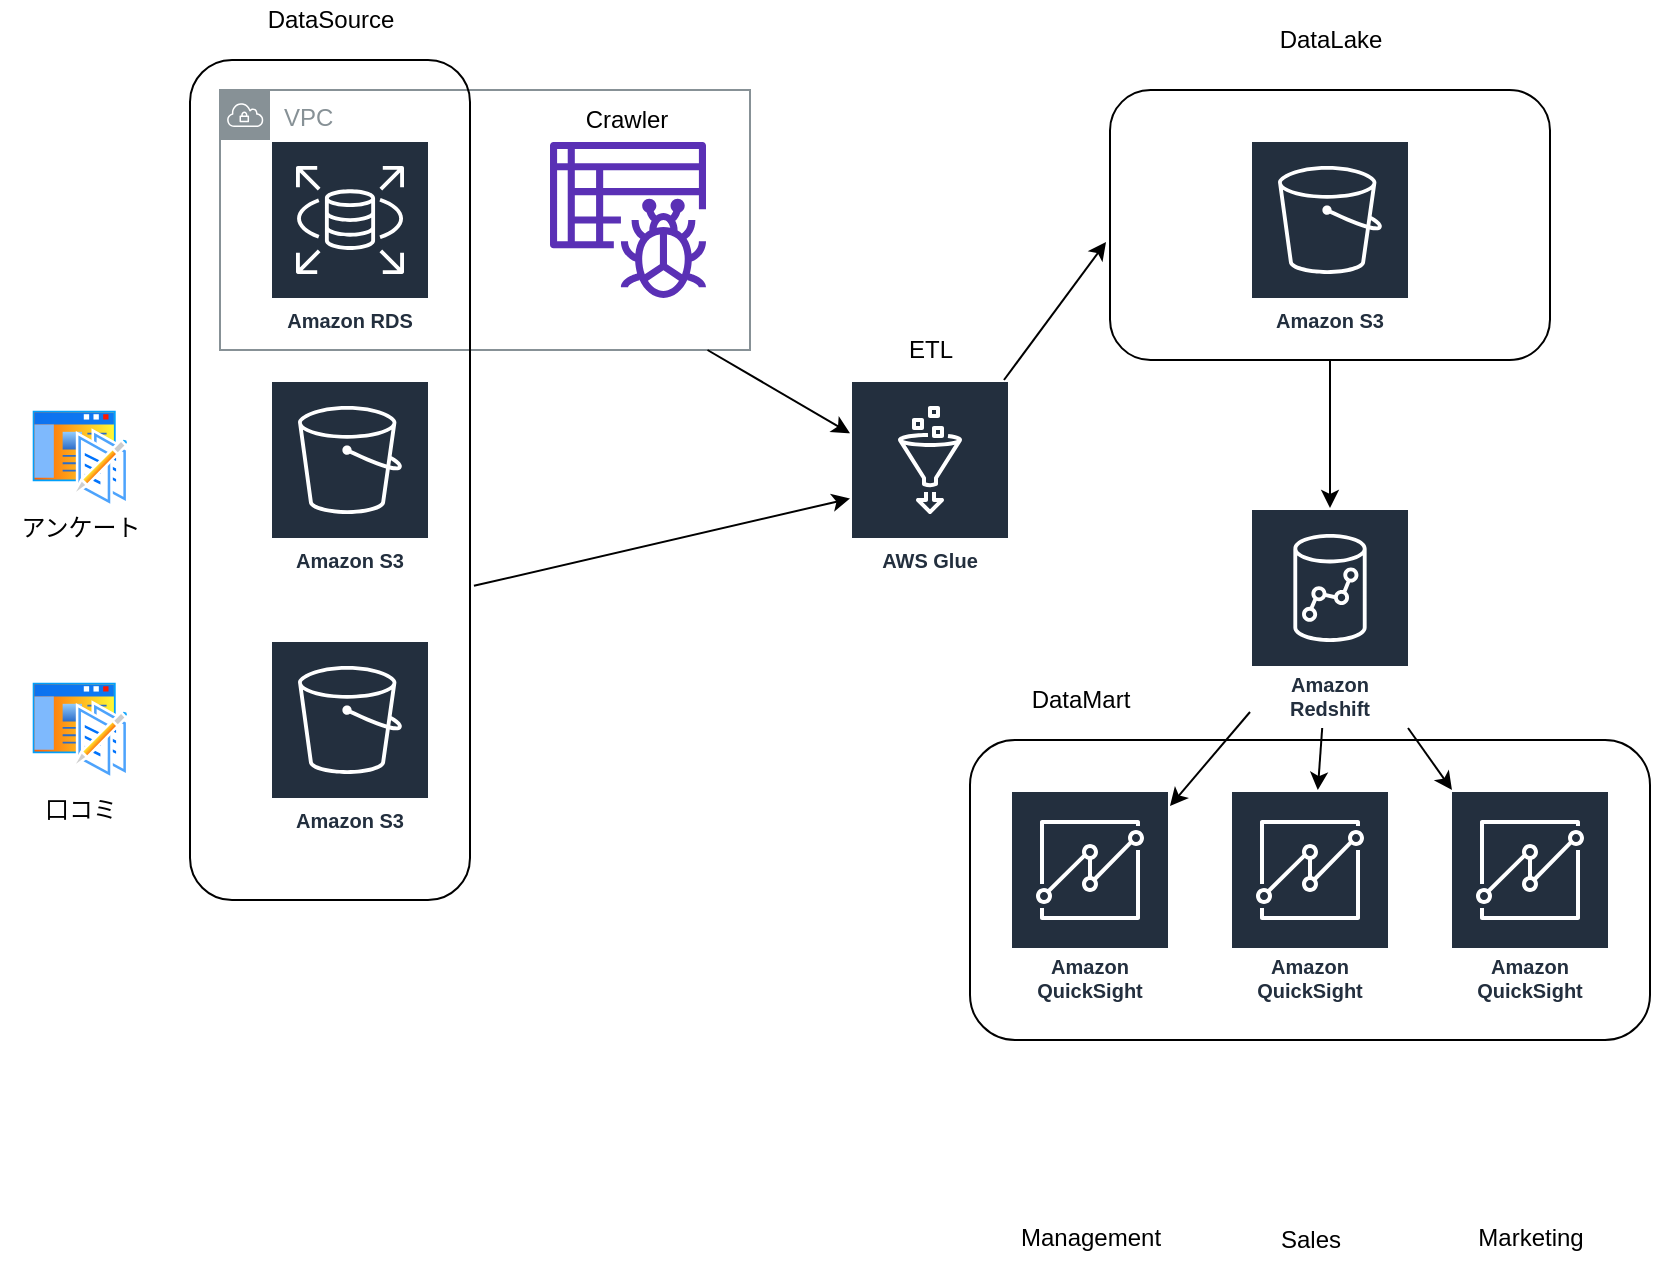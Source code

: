 <mxfile version="12.3.0" type="github" pages="1"><diagram id="y5Xs4Oje2A3ZZ2l2OHtA" name="Page-1"><mxGraphModel dx="924" dy="564" grid="1" gridSize="10" guides="1" tooltips="1" connect="1" arrows="1" fold="1" page="1" pageScale="1" pageWidth="827" pageHeight="1169" math="0" shadow="0"><root><mxCell id="0"/><mxCell id="1" parent="0"/><mxCell id="r4-N9l1AniOc-J_rZmGA-15" value="VPC" style="outlineConnect=0;gradientColor=none;html=1;whiteSpace=wrap;fontSize=12;fontStyle=0;shape=mxgraph.aws4.group;grIcon=mxgraph.aws4.group_vpc;strokeColor=#879196;fillColor=none;verticalAlign=top;align=left;spacingLeft=30;fontColor=#879196;dashed=0;" vertex="1" parent="1"><mxGeometry x="125" y="55" width="265" height="130" as="geometry"/></mxCell><mxCell id="r4-N9l1AniOc-J_rZmGA-2" value="Amazon RDS" style="outlineConnect=0;fontColor=#232F3E;gradientColor=none;strokeColor=#ffffff;fillColor=#232F3E;dashed=0;verticalLabelPosition=middle;verticalAlign=bottom;align=center;html=1;whiteSpace=wrap;fontSize=10;fontStyle=1;spacing=3;shape=mxgraph.aws4.productIcon;prIcon=mxgraph.aws4.rds;" vertex="1" parent="1"><mxGeometry x="150" y="80" width="80" height="100" as="geometry"/></mxCell><mxCell id="r4-N9l1AniOc-J_rZmGA-3" value="Amazon S3" style="outlineConnect=0;fontColor=#232F3E;gradientColor=none;strokeColor=#ffffff;fillColor=#232F3E;dashed=0;verticalLabelPosition=middle;verticalAlign=bottom;align=center;html=1;whiteSpace=wrap;fontSize=10;fontStyle=1;spacing=3;shape=mxgraph.aws4.productIcon;prIcon=mxgraph.aws4.s3;" vertex="1" parent="1"><mxGeometry x="150" y="200" width="80" height="100" as="geometry"/></mxCell><mxCell id="r4-N9l1AniOc-J_rZmGA-4" value="AWS Glue" style="outlineConnect=0;fontColor=#232F3E;gradientColor=none;strokeColor=#ffffff;fillColor=#232F3E;dashed=0;verticalLabelPosition=middle;verticalAlign=bottom;align=center;html=1;whiteSpace=wrap;fontSize=10;fontStyle=1;spacing=3;shape=mxgraph.aws4.productIcon;prIcon=mxgraph.aws4.glue;" vertex="1" parent="1"><mxGeometry x="440" y="200" width="80" height="100" as="geometry"/></mxCell><mxCell id="r4-N9l1AniOc-J_rZmGA-5" value="" style="outlineConnect=0;fontColor=#232F3E;gradientColor=none;fillColor=#5A30B5;strokeColor=none;dashed=0;verticalLabelPosition=bottom;verticalAlign=top;align=center;html=1;fontSize=12;fontStyle=0;aspect=fixed;pointerEvents=1;shape=mxgraph.aws4.glue_crawlers;" vertex="1" parent="1"><mxGeometry x="290" y="81" width="78" height="78" as="geometry"/></mxCell><mxCell id="r4-N9l1AniOc-J_rZmGA-6" value="Amazon Redshift" style="outlineConnect=0;fontColor=#232F3E;gradientColor=none;strokeColor=#ffffff;fillColor=#232F3E;dashed=0;verticalLabelPosition=middle;verticalAlign=bottom;align=center;html=1;whiteSpace=wrap;fontSize=10;fontStyle=1;spacing=3;shape=mxgraph.aws4.productIcon;prIcon=mxgraph.aws4.redshift;" vertex="1" parent="1"><mxGeometry x="640" y="264" width="80" height="110" as="geometry"/></mxCell><mxCell id="r4-N9l1AniOc-J_rZmGA-8" value="Amazon S3" style="outlineConnect=0;fontColor=#232F3E;gradientColor=none;strokeColor=#ffffff;fillColor=#232F3E;dashed=0;verticalLabelPosition=middle;verticalAlign=bottom;align=center;html=1;whiteSpace=wrap;fontSize=10;fontStyle=1;spacing=3;shape=mxgraph.aws4.productIcon;prIcon=mxgraph.aws4.s3;" vertex="1" parent="1"><mxGeometry x="640" y="80" width="80" height="100" as="geometry"/></mxCell><mxCell id="r4-N9l1AniOc-J_rZmGA-9" value="Amazon QuickSight" style="outlineConnect=0;fontColor=#232F3E;gradientColor=none;strokeColor=#ffffff;fillColor=#232F3E;dashed=0;verticalLabelPosition=middle;verticalAlign=bottom;align=center;html=1;whiteSpace=wrap;fontSize=10;fontStyle=1;spacing=3;shape=mxgraph.aws4.productIcon;prIcon=mxgraph.aws4.quicksight;" vertex="1" parent="1"><mxGeometry x="520" y="405" width="80" height="110" as="geometry"/></mxCell><mxCell id="r4-N9l1AniOc-J_rZmGA-10" value="" style="aspect=fixed;perimeter=ellipsePerimeter;html=1;align=center;shadow=0;dashed=0;spacingTop=3;image;image=img/lib/active_directory/wiki_site.svg;" vertex="1" parent="1"><mxGeometry x="30" y="214" width="50" height="50" as="geometry"/></mxCell><mxCell id="r4-N9l1AniOc-J_rZmGA-12" value="Amazon S3" style="outlineConnect=0;fontColor=#232F3E;gradientColor=none;strokeColor=#ffffff;fillColor=#232F3E;dashed=0;verticalLabelPosition=middle;verticalAlign=bottom;align=center;html=1;whiteSpace=wrap;fontSize=10;fontStyle=1;spacing=3;shape=mxgraph.aws4.productIcon;prIcon=mxgraph.aws4.s3;" vertex="1" parent="1"><mxGeometry x="150" y="330" width="80" height="100" as="geometry"/></mxCell><mxCell id="r4-N9l1AniOc-J_rZmGA-13" value="" style="aspect=fixed;perimeter=ellipsePerimeter;html=1;align=center;shadow=0;dashed=0;spacingTop=3;image;image=img/lib/active_directory/wiki_site.svg;" vertex="1" parent="1"><mxGeometry x="30" y="350" width="50" height="50" as="geometry"/></mxCell><mxCell id="r4-N9l1AniOc-J_rZmGA-14" value="" style="shape=image;html=1;verticalAlign=top;verticalLabelPosition=bottom;labelBackgroundColor=#ffffff;imageAspect=0;aspect=fixed;image=https://cdn4.iconfinder.com/data/icons/ionicons/512/icon-person-128.png" vertex="1" parent="1"><mxGeometry x="525" y="549" width="70" height="70" as="geometry"/></mxCell><mxCell id="r4-N9l1AniOc-J_rZmGA-16" value="" style="rounded=1;whiteSpace=wrap;html=1;fillColor=none;" vertex="1" parent="1"><mxGeometry x="110" y="40" width="140" height="420" as="geometry"/></mxCell><mxCell id="r4-N9l1AniOc-J_rZmGA-17" value="" style="rounded=1;whiteSpace=wrap;html=1;fillColor=none;" vertex="1" parent="1"><mxGeometry x="570" y="55" width="220" height="135" as="geometry"/></mxCell><mxCell id="r4-N9l1AniOc-J_rZmGA-18" value="Amazon QuickSight" style="outlineConnect=0;fontColor=#232F3E;gradientColor=none;strokeColor=#ffffff;fillColor=#232F3E;dashed=0;verticalLabelPosition=middle;verticalAlign=bottom;align=center;html=1;whiteSpace=wrap;fontSize=10;fontStyle=1;spacing=3;shape=mxgraph.aws4.productIcon;prIcon=mxgraph.aws4.quicksight;" vertex="1" parent="1"><mxGeometry x="630" y="405" width="80" height="110" as="geometry"/></mxCell><mxCell id="r4-N9l1AniOc-J_rZmGA-19" value="" style="shape=image;html=1;verticalAlign=top;verticalLabelPosition=bottom;labelBackgroundColor=#ffffff;imageAspect=0;aspect=fixed;image=https://cdn4.iconfinder.com/data/icons/ionicons/512/icon-person-128.png" vertex="1" parent="1"><mxGeometry x="635" y="549" width="70" height="70" as="geometry"/></mxCell><mxCell id="r4-N9l1AniOc-J_rZmGA-20" value="Amazon QuickSight" style="outlineConnect=0;fontColor=#232F3E;gradientColor=none;strokeColor=#ffffff;fillColor=#232F3E;dashed=0;verticalLabelPosition=middle;verticalAlign=bottom;align=center;html=1;whiteSpace=wrap;fontSize=10;fontStyle=1;spacing=3;shape=mxgraph.aws4.productIcon;prIcon=mxgraph.aws4.quicksight;" vertex="1" parent="1"><mxGeometry x="740" y="405" width="80" height="110" as="geometry"/></mxCell><mxCell id="r4-N9l1AniOc-J_rZmGA-21" value="" style="shape=image;html=1;verticalAlign=top;verticalLabelPosition=bottom;labelBackgroundColor=#ffffff;imageAspect=0;aspect=fixed;image=https://cdn4.iconfinder.com/data/icons/ionicons/512/icon-person-128.png" vertex="1" parent="1"><mxGeometry x="745" y="549" width="70" height="70" as="geometry"/></mxCell><mxCell id="r4-N9l1AniOc-J_rZmGA-22" value="" style="endArrow=classic;html=1;" edge="1" parent="1" source="r4-N9l1AniOc-J_rZmGA-15" target="r4-N9l1AniOc-J_rZmGA-4"><mxGeometry width="50" height="50" relative="1" as="geometry"><mxPoint x="413" y="210" as="sourcePoint"/><mxPoint x="463" y="160" as="targetPoint"/></mxGeometry></mxCell><mxCell id="r4-N9l1AniOc-J_rZmGA-23" value="" style="endArrow=classic;html=1;exitX=1.014;exitY=0.626;exitDx=0;exitDy=0;exitPerimeter=0;" edge="1" parent="1" source="r4-N9l1AniOc-J_rZmGA-16" target="r4-N9l1AniOc-J_rZmGA-4"><mxGeometry width="50" height="50" relative="1" as="geometry"><mxPoint x="378.75" y="195" as="sourcePoint"/><mxPoint x="450" y="236.629" as="targetPoint"/></mxGeometry></mxCell><mxCell id="r4-N9l1AniOc-J_rZmGA-24" value="" style="endArrow=classic;html=1;entryX=-0.009;entryY=0.563;entryDx=0;entryDy=0;entryPerimeter=0;" edge="1" parent="1" source="r4-N9l1AniOc-J_rZmGA-4" target="r4-N9l1AniOc-J_rZmGA-17"><mxGeometry width="50" height="50" relative="1" as="geometry"><mxPoint x="490" y="190" as="sourcePoint"/><mxPoint x="540" y="140" as="targetPoint"/></mxGeometry></mxCell><mxCell id="r4-N9l1AniOc-J_rZmGA-25" value="" style="endArrow=classic;html=1;exitX=0.5;exitY=1;exitDx=0;exitDy=0;" edge="1" parent="1" source="r4-N9l1AniOc-J_rZmGA-17" target="r4-N9l1AniOc-J_rZmGA-6"><mxGeometry width="50" height="50" relative="1" as="geometry"><mxPoint x="580" y="260" as="sourcePoint"/><mxPoint x="630" y="210" as="targetPoint"/></mxGeometry></mxCell><mxCell id="r4-N9l1AniOc-J_rZmGA-26" value="" style="endArrow=classic;html=1;" edge="1" parent="1" source="r4-N9l1AniOc-J_rZmGA-6" target="r4-N9l1AniOc-J_rZmGA-9"><mxGeometry width="50" height="50" relative="1" as="geometry"><mxPoint x="690" y="200" as="sourcePoint"/><mxPoint x="590" y="370" as="targetPoint"/></mxGeometry></mxCell><mxCell id="r4-N9l1AniOc-J_rZmGA-27" value="" style="endArrow=classic;html=1;" edge="1" parent="1" source="r4-N9l1AniOc-J_rZmGA-6" target="r4-N9l1AniOc-J_rZmGA-18"><mxGeometry width="50" height="50" relative="1" as="geometry"><mxPoint x="700" y="210" as="sourcePoint"/><mxPoint x="700" y="284" as="targetPoint"/></mxGeometry></mxCell><mxCell id="r4-N9l1AniOc-J_rZmGA-28" value="" style="endArrow=classic;html=1;" edge="1" parent="1" source="r4-N9l1AniOc-J_rZmGA-6" target="r4-N9l1AniOc-J_rZmGA-20"><mxGeometry width="50" height="50" relative="1" as="geometry"><mxPoint x="710" y="220" as="sourcePoint"/><mxPoint x="710" y="294" as="targetPoint"/></mxGeometry></mxCell><mxCell id="r4-N9l1AniOc-J_rZmGA-29" value="" style="rounded=1;whiteSpace=wrap;html=1;fillColor=none;" vertex="1" parent="1"><mxGeometry x="500" y="380" width="340" height="150" as="geometry"/></mxCell><mxCell id="r4-N9l1AniOc-J_rZmGA-30" value="DataSource" style="text;html=1;resizable=0;autosize=1;align=center;verticalAlign=middle;points=[];fillColor=none;strokeColor=none;rounded=0;" vertex="1" parent="1"><mxGeometry x="140" y="10" width="80" height="20" as="geometry"/></mxCell><mxCell id="r4-N9l1AniOc-J_rZmGA-31" value="ETL" style="text;html=1;resizable=0;autosize=1;align=center;verticalAlign=middle;points=[];fillColor=none;strokeColor=none;rounded=0;" vertex="1" parent="1"><mxGeometry x="460" y="175" width="40" height="20" as="geometry"/></mxCell><mxCell id="r4-N9l1AniOc-J_rZmGA-32" value="DataLake" style="text;html=1;resizable=0;autosize=1;align=center;verticalAlign=middle;points=[];fillColor=none;strokeColor=none;rounded=0;" vertex="1" parent="1"><mxGeometry x="645" y="20" width="70" height="20" as="geometry"/></mxCell><mxCell id="r4-N9l1AniOc-J_rZmGA-33" value="DataMart" style="text;html=1;resizable=0;autosize=1;align=center;verticalAlign=middle;points=[];fillColor=none;strokeColor=none;rounded=0;" vertex="1" parent="1"><mxGeometry x="525" y="350" width="60" height="20" as="geometry"/></mxCell><mxCell id="r4-N9l1AniOc-J_rZmGA-34" value="Management" style="text;html=1;resizable=0;autosize=1;align=center;verticalAlign=middle;points=[];fillColor=none;strokeColor=none;rounded=0;" vertex="1" parent="1"><mxGeometry x="515" y="619" width="90" height="20" as="geometry"/></mxCell><mxCell id="r4-N9l1AniOc-J_rZmGA-35" value="Sales" style="text;html=1;resizable=0;autosize=1;align=center;verticalAlign=middle;points=[];fillColor=none;strokeColor=none;rounded=0;" vertex="1" parent="1"><mxGeometry x="645" y="620" width="50" height="20" as="geometry"/></mxCell><mxCell id="r4-N9l1AniOc-J_rZmGA-36" value="Marketing" style="text;html=1;resizable=0;autosize=1;align=center;verticalAlign=middle;points=[];fillColor=none;strokeColor=none;rounded=0;" vertex="1" parent="1"><mxGeometry x="745" y="619" width="70" height="20" as="geometry"/></mxCell><mxCell id="r4-N9l1AniOc-J_rZmGA-37" value="Crawler" style="text;html=1;resizable=0;autosize=1;align=center;verticalAlign=middle;points=[];fillColor=none;strokeColor=none;rounded=0;" vertex="1" parent="1"><mxGeometry x="298" y="60" width="60" height="20" as="geometry"/></mxCell><mxCell id="r4-N9l1AniOc-J_rZmGA-38" value="アンケート" style="text;html=1;resizable=0;autosize=1;align=center;verticalAlign=middle;points=[];fillColor=none;strokeColor=none;rounded=0;" vertex="1" parent="1"><mxGeometry x="15" y="264" width="80" height="20" as="geometry"/></mxCell><mxCell id="r4-N9l1AniOc-J_rZmGA-39" value="口コミ" style="text;html=1;resizable=0;autosize=1;align=center;verticalAlign=middle;points=[];fillColor=none;strokeColor=none;rounded=0;" vertex="1" parent="1"><mxGeometry x="30" y="405" width="50" height="20" as="geometry"/></mxCell></root></mxGraphModel></diagram></mxfile>